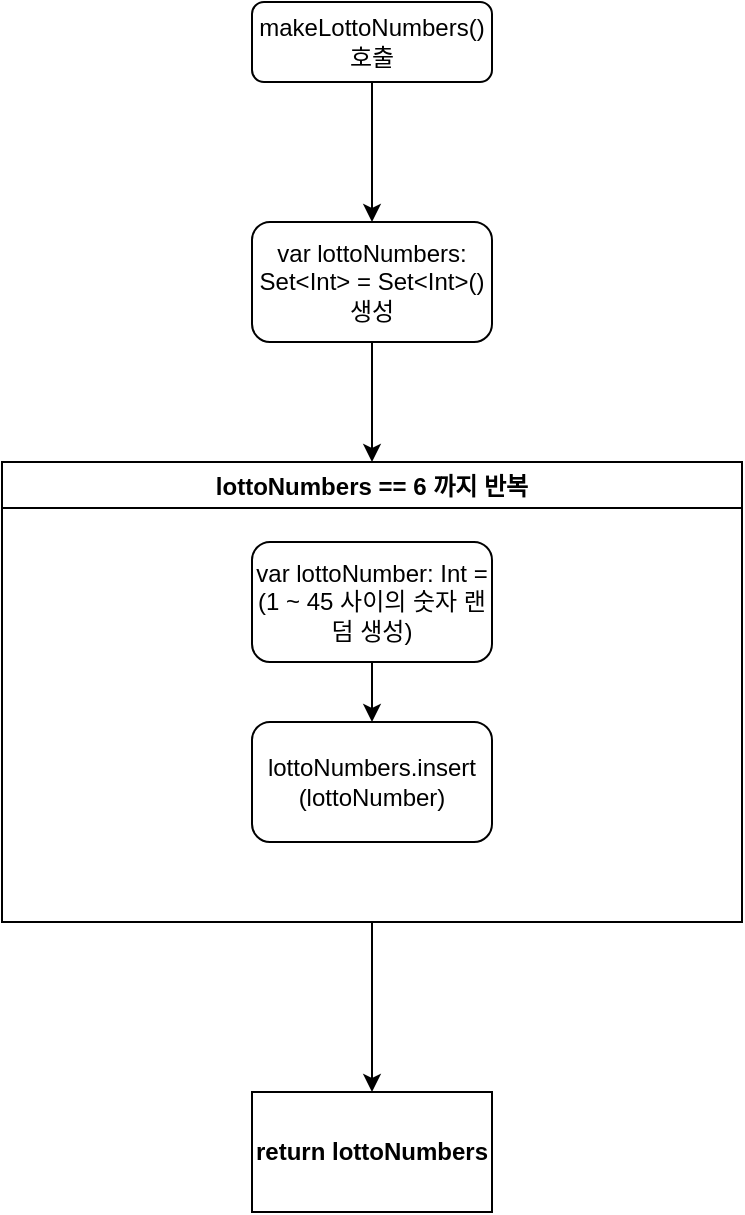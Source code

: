 <mxfile version="22.0.2" type="github">
  <diagram id="C5RBs43oDa-KdzZeNtuy" name="Page-1">
    <mxGraphModel dx="1018" dy="805" grid="1" gridSize="10" guides="1" tooltips="1" connect="1" arrows="1" fold="1" page="1" pageScale="1" pageWidth="827" pageHeight="1169" math="0" shadow="0">
      <root>
        <mxCell id="WIyWlLk6GJQsqaUBKTNV-0" />
        <mxCell id="WIyWlLk6GJQsqaUBKTNV-1" parent="WIyWlLk6GJQsqaUBKTNV-0" />
        <mxCell id="fP_J6S1NjW1sJ828qq0C-4" value="" style="edgeStyle=orthogonalEdgeStyle;rounded=0;orthogonalLoop=1;jettySize=auto;html=1;" edge="1" parent="WIyWlLk6GJQsqaUBKTNV-1" source="WIyWlLk6GJQsqaUBKTNV-3" target="fP_J6S1NjW1sJ828qq0C-3">
          <mxGeometry relative="1" as="geometry" />
        </mxCell>
        <mxCell id="WIyWlLk6GJQsqaUBKTNV-3" value="makeLottoNumbers() 호출" style="rounded=1;whiteSpace=wrap;html=1;fontSize=12;glass=0;strokeWidth=1;shadow=0;" parent="WIyWlLk6GJQsqaUBKTNV-1" vertex="1">
          <mxGeometry x="245" y="80" width="120" height="40" as="geometry" />
        </mxCell>
        <mxCell id="fP_J6S1NjW1sJ828qq0C-6" style="edgeStyle=orthogonalEdgeStyle;rounded=0;orthogonalLoop=1;jettySize=auto;html=1;entryX=0.5;entryY=0;entryDx=0;entryDy=0;" edge="1" parent="WIyWlLk6GJQsqaUBKTNV-1" source="fP_J6S1NjW1sJ828qq0C-3" target="fP_J6S1NjW1sJ828qq0C-5">
          <mxGeometry relative="1" as="geometry" />
        </mxCell>
        <mxCell id="fP_J6S1NjW1sJ828qq0C-3" value="var lottoNumbers: Set&amp;lt;Int&amp;gt; = Set&amp;lt;Int&amp;gt;()&lt;br&gt;생성" style="whiteSpace=wrap;html=1;rounded=1;glass=0;strokeWidth=1;shadow=0;" vertex="1" parent="WIyWlLk6GJQsqaUBKTNV-1">
          <mxGeometry x="245" y="190" width="120" height="60" as="geometry" />
        </mxCell>
        <mxCell id="fP_J6S1NjW1sJ828qq0C-12" value="" style="edgeStyle=orthogonalEdgeStyle;rounded=0;orthogonalLoop=1;jettySize=auto;html=1;" edge="1" parent="WIyWlLk6GJQsqaUBKTNV-1" source="fP_J6S1NjW1sJ828qq0C-5" target="fP_J6S1NjW1sJ828qq0C-11">
          <mxGeometry relative="1" as="geometry" />
        </mxCell>
        <mxCell id="fP_J6S1NjW1sJ828qq0C-5" value="lottoNumbers == 6 까지 반복" style="swimlane;" vertex="1" parent="WIyWlLk6GJQsqaUBKTNV-1">
          <mxGeometry x="120" y="310" width="370" height="230" as="geometry" />
        </mxCell>
        <mxCell id="fP_J6S1NjW1sJ828qq0C-10" value="" style="edgeStyle=orthogonalEdgeStyle;rounded=0;orthogonalLoop=1;jettySize=auto;html=1;" edge="1" parent="fP_J6S1NjW1sJ828qq0C-5" source="fP_J6S1NjW1sJ828qq0C-7" target="fP_J6S1NjW1sJ828qq0C-9">
          <mxGeometry relative="1" as="geometry" />
        </mxCell>
        <mxCell id="fP_J6S1NjW1sJ828qq0C-7" value="var lottoNumber: Int = (1 ~ 45 사이의 숫자 랜덤 생성)" style="rounded=1;whiteSpace=wrap;html=1;" vertex="1" parent="fP_J6S1NjW1sJ828qq0C-5">
          <mxGeometry x="125" y="40" width="120" height="60" as="geometry" />
        </mxCell>
        <mxCell id="fP_J6S1NjW1sJ828qq0C-8" style="edgeStyle=orthogonalEdgeStyle;rounded=0;orthogonalLoop=1;jettySize=auto;html=1;exitX=0.5;exitY=1;exitDx=0;exitDy=0;" edge="1" parent="fP_J6S1NjW1sJ828qq0C-5" source="fP_J6S1NjW1sJ828qq0C-7" target="fP_J6S1NjW1sJ828qq0C-7">
          <mxGeometry relative="1" as="geometry" />
        </mxCell>
        <mxCell id="fP_J6S1NjW1sJ828qq0C-9" value="lottoNumbers.insert&lt;br&gt;(lottoNumber)" style="whiteSpace=wrap;html=1;rounded=1;" vertex="1" parent="fP_J6S1NjW1sJ828qq0C-5">
          <mxGeometry x="125" y="130" width="120" height="60" as="geometry" />
        </mxCell>
        <mxCell id="fP_J6S1NjW1sJ828qq0C-11" value="return lottoNumbers" style="whiteSpace=wrap;html=1;fontStyle=1;startSize=23;" vertex="1" parent="WIyWlLk6GJQsqaUBKTNV-1">
          <mxGeometry x="245" y="625" width="120" height="60" as="geometry" />
        </mxCell>
      </root>
    </mxGraphModel>
  </diagram>
</mxfile>
